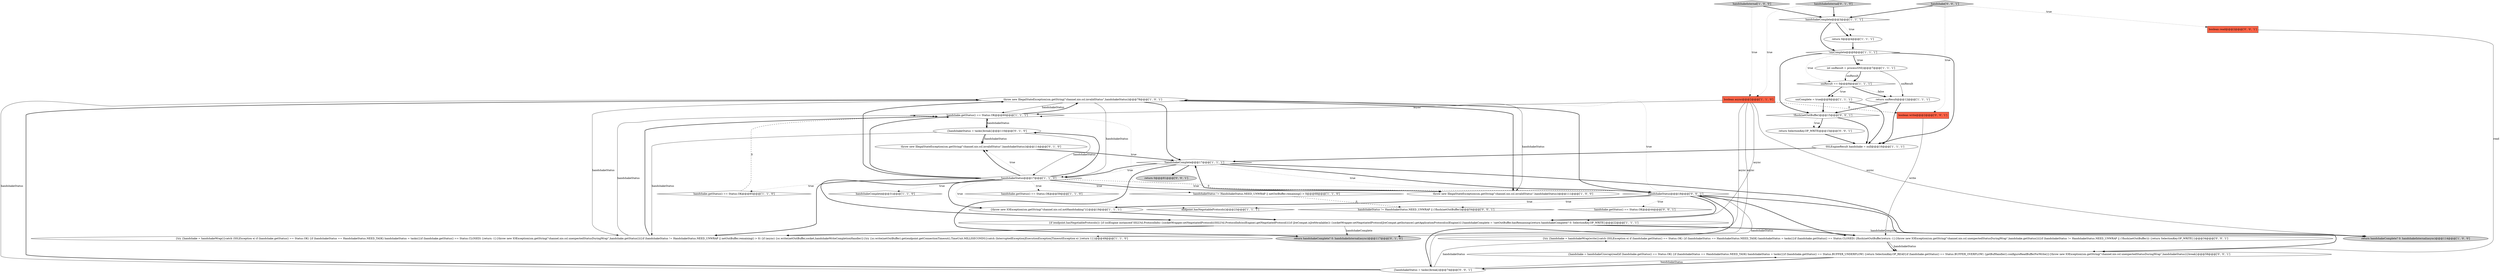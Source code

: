 digraph {
17 [style = filled, label = "throw new IllegalStateException(sm.getString(\"channel.nio.ssl.invalidStatus\",handshakeStatus))@@@78@@@['1', '0', '1']", fillcolor = white, shape = ellipse image = "AAA0AAABBB1BBB"];
0 [style = filled, label = "handshake.getStatus() == Status.OK@@@60@@@['1', '1', '1']", fillcolor = white, shape = diamond image = "AAA0AAABBB1BBB"];
20 [style = filled, label = "throw new IllegalStateException(sm.getString(\"channel.nio.ssl.invalidStatus\",handshakeStatus))@@@111@@@['1', '0', '0']", fillcolor = white, shape = ellipse image = "AAA0AAABBB1BBB"];
30 [style = filled, label = "handshakeStatus@@@18@@@['0', '0', '1']", fillcolor = white, shape = diamond image = "AAA0AAABBB3BBB"];
27 [style = filled, label = "handshakeInternal['0', '1', '0']", fillcolor = lightgray, shape = diamond image = "AAA0AAABBB2BBB"];
21 [style = filled, label = "{try {handshake = handshakeWrap()}catch (SSLException e) if (handshake.getStatus() == Status.OK) {if (handshakeStatus == HandshakeStatus.NEED_TASK) handshakeStatus = tasks()}if (handshake.getStatus() == Status.CLOSED) {return -1}{throw new IOException(sm.getString(\"channel.nio.ssl.unexpectedStatusDuringWrap\",handshake.getStatus()))}if (handshakeStatus != HandshakeStatus.NEED_UNWRAP || netOutBuffer.remaining() > 0) {if (async) {sc.write(netOutBuffer,socket,handshakeWriteCompletionHandler)}{try {sc.write(netOutBuffer).get(endpoint.getConnectionTimeout(),TimeUnit.MILLISECONDS)}catch (InterruptedException|ExecutionException|TimeoutException e) }return 1}}@@@49@@@['1', '1', '0']", fillcolor = white, shape = ellipse image = "AAA0AAABBB1BBB"];
6 [style = filled, label = "endpoint.hasNegotiableProtocols()@@@23@@@['1', '1', '1']", fillcolor = white, shape = diamond image = "AAA0AAABBB1BBB"];
37 [style = filled, label = "{handshakeStatus = tasks()break}@@@74@@@['0', '0', '1']", fillcolor = white, shape = ellipse image = "AAA0AAABBB3BBB"];
24 [style = filled, label = "{handshakeStatus = tasks()break}@@@110@@@['0', '1', '0']", fillcolor = white, shape = ellipse image = "AAA0AAABBB2BBB"];
22 [style = filled, label = "handshake.getStatus() == Status.OK@@@59@@@['1', '1', '0']", fillcolor = white, shape = diamond image = "AAA0AAABBB1BBB"];
34 [style = filled, label = "boolean write@@@2@@@['0', '0', '1']", fillcolor = tomato, shape = box image = "AAA0AAABBB3BBB"];
36 [style = filled, label = "!flush(netOutBuffer)@@@15@@@['0', '0', '1']", fillcolor = white, shape = diamond image = "AAA0AAABBB3BBB"];
28 [style = filled, label = "boolean read@@@2@@@['0', '0', '1']", fillcolor = tomato, shape = box image = "AAA0AAABBB3BBB"];
15 [style = filled, label = "handshake.getStatus() == Status.OK@@@85@@@['1', '1', '0']", fillcolor = white, shape = diamond image = "AAA0AAABBB1BBB"];
4 [style = filled, label = "int sniResult = processSNI()@@@7@@@['1', '1', '1']", fillcolor = white, shape = ellipse image = "AAA0AAABBB1BBB"];
11 [style = filled, label = "handshakeComplete@@@3@@@['1', '1', '1']", fillcolor = white, shape = diamond image = "AAA0AAABBB1BBB"];
32 [style = filled, label = "handshake['0', '0', '1']", fillcolor = lightgray, shape = diamond image = "AAA0AAABBB3BBB"];
29 [style = filled, label = "handshakeStatus != HandshakeStatus.NEED_UNWRAP || (!flush(netOutBuffer))@@@54@@@['0', '0', '1']", fillcolor = white, shape = diamond image = "AAA0AAABBB3BBB"];
13 [style = filled, label = "return handshakeComplete? 0: handshakeInternal(async)@@@114@@@['1', '0', '0']", fillcolor = lightgray, shape = ellipse image = "AAA0AAABBB1BBB"];
39 [style = filled, label = "{try {handshake = handshakeWrap(write)}catch (SSLException e) if (handshake.getStatus() == Status.OK) {if (handshakeStatus == HandshakeStatus.NEED_TASK) handshakeStatus = tasks()}if (handshake.getStatus() == Status.CLOSED) {flush(netOutBuffer)return -1}{throw new IOException(sm.getString(\"channel.nio.ssl.unexpectedStatusDuringWrap\",handshake.getStatus()))}if (handshakeStatus != HandshakeStatus.NEED_UNWRAP || (!flush(netOutBuffer))) {return SelectionKey.OP_WRITE}}@@@34@@@['0', '0', '1']", fillcolor = white, shape = ellipse image = "AAA0AAABBB3BBB"];
12 [style = filled, label = "handshakeComplete@@@31@@@['1', '1', '0']", fillcolor = white, shape = diamond image = "AAA0AAABBB1BBB"];
3 [style = filled, label = "handshakeStatus@@@17@@@['1', '1', '0']", fillcolor = white, shape = diamond image = "AAA0AAABBB1BBB"];
18 [style = filled, label = "!sniComplete@@@6@@@['1', '1', '1']", fillcolor = white, shape = diamond image = "AAA0AAABBB1BBB"];
19 [style = filled, label = "handshakeInternal['1', '0', '0']", fillcolor = lightgray, shape = diamond image = "AAA0AAABBB1BBB"];
38 [style = filled, label = "return SelectionKey.OP_WRITE@@@15@@@['0', '0', '1']", fillcolor = white, shape = ellipse image = "AAA0AAABBB3BBB"];
33 [style = filled, label = "return 0@@@81@@@['0', '0', '1']", fillcolor = lightgray, shape = ellipse image = "AAA0AAABBB3BBB"];
26 [style = filled, label = "throw new IllegalStateException(sm.getString(\"channel.nio.ssl.invalidStatus\",handshakeStatus))@@@114@@@['0', '1', '0']", fillcolor = white, shape = ellipse image = "AAA0AAABBB2BBB"];
35 [style = filled, label = "handshake.getStatus() == Status.OK@@@44@@@['0', '0', '1']", fillcolor = white, shape = diamond image = "AAA0AAABBB3BBB"];
31 [style = filled, label = "{handshake = handshakeUnwrap(read)if (handshake.getStatus() == Status.OK) {if (handshakeStatus == HandshakeStatus.NEED_TASK) handshakeStatus = tasks()}if (handshake.getStatus() == Status.BUFFER_UNDERFLOW) {return SelectionKey.OP_READ}if (handshake.getStatus() == Status.BUFFER_OVERFLOW) {getBufHandler().configureReadBufferForWrite()}{throw new IOException(sm.getString(\"channel.nio.ssl.unexpectedStatusDuringWrap\",handshakeStatus))}break}@@@58@@@['0', '0', '1']", fillcolor = white, shape = ellipse image = "AAA0AAABBB3BBB"];
23 [style = filled, label = "!handshakeComplete@@@17@@@['1', '1', '1']", fillcolor = white, shape = diamond image = "AAA0AAABBB1BBB"];
16 [style = filled, label = "{if (endpoint.hasNegotiableProtocols()) {if (sslEngine instanceof SSLUtil.ProtocolInfo) {socketWrapper.setNegotiatedProtocol(((SSLUtil.ProtocolInfo)sslEngine).getNegotiatedProtocol())}if (JreCompat.isJre9Available()) {socketWrapper.setNegotiatedProtocol(JreCompat.getInstance().getApplicationProtocol(sslEngine))}}handshakeComplete = !netOutBuffer.hasRemaining()return handshakeComplete? 0: SelectionKey.OP_WRITE}@@@22@@@['1', '1', '1']", fillcolor = white, shape = ellipse image = "AAA0AAABBB1BBB"];
14 [style = filled, label = "sniResult == 0@@@8@@@['1', '1', '1']", fillcolor = white, shape = diamond image = "AAA0AAABBB1BBB"];
5 [style = filled, label = "SSLEngineResult handshake = null@@@16@@@['1', '1', '1']", fillcolor = white, shape = ellipse image = "AAA0AAABBB1BBB"];
7 [style = filled, label = "handshakeStatus != HandshakeStatus.NEED_UNWRAP || netOutBuffer.remaining() > 0@@@68@@@['1', '1', '0']", fillcolor = white, shape = diamond image = "AAA0AAABBB1BBB"];
8 [style = filled, label = "return 0@@@4@@@['1', '1', '1']", fillcolor = white, shape = ellipse image = "AAA0AAABBB1BBB"];
2 [style = filled, label = "{throw new IOException(sm.getString(\"channel.nio.ssl.notHandshaking\"))}@@@19@@@['1', '1', '1']", fillcolor = white, shape = ellipse image = "AAA0AAABBB1BBB"];
25 [style = filled, label = "return handshakeComplete? 0: handshakeInternal(async)@@@117@@@['0', '1', '0']", fillcolor = lightgray, shape = ellipse image = "AAA0AAABBB2BBB"];
9 [style = filled, label = "sniComplete = true@@@9@@@['1', '1', '1']", fillcolor = white, shape = ellipse image = "AAA0AAABBB1BBB"];
10 [style = filled, label = "boolean async@@@2@@@['1', '1', '0']", fillcolor = tomato, shape = box image = "AAA0AAABBB1BBB"];
1 [style = filled, label = "return sniResult@@@12@@@['1', '1', '1']", fillcolor = white, shape = ellipse image = "AAA0AAABBB1BBB"];
23->30 [style = bold, label=""];
3->12 [style = dotted, label="true"];
20->23 [style = bold, label=""];
3->24 [style = bold, label=""];
17->21 [style = solid, label="handshakeStatus"];
18->14 [style = dotted, label="true"];
9->36 [style = bold, label=""];
15->0 [style = dashed, label="0"];
3->17 [style = bold, label=""];
37->17 [style = bold, label=""];
10->34 [style = dashed, label="0"];
28->31 [style = solid, label="read"];
3->6 [style = dotted, label="true"];
17->23 [style = bold, label=""];
26->23 [style = bold, label=""];
1->36 [style = bold, label=""];
36->38 [style = bold, label=""];
23->3 [style = dotted, label="true"];
1->5 [style = bold, label=""];
36->38 [style = dotted, label="true"];
39->31 [style = bold, label=""];
3->26 [style = dotted, label="true"];
16->39 [style = bold, label=""];
31->37 [style = bold, label=""];
14->1 [style = dotted, label="false"];
30->17 [style = dotted, label="true"];
38->5 [style = bold, label=""];
3->20 [style = dotted, label="true"];
23->33 [style = bold, label=""];
37->31 [style = solid, label="handshakeStatus"];
17->3 [style = solid, label="handshakeStatus"];
10->25 [style = solid, label="async"];
19->10 [style = dotted, label="true"];
30->29 [style = dotted, label="true"];
11->18 [style = bold, label=""];
32->11 [style = bold, label=""];
17->0 [style = solid, label="handshakeStatus"];
30->16 [style = bold, label=""];
30->31 [style = bold, label=""];
10->16 [style = solid, label="async"];
8->18 [style = bold, label=""];
24->26 [style = solid, label="handshakeStatus"];
19->11 [style = bold, label=""];
24->0 [style = solid, label="handshakeStatus"];
32->34 [style = dotted, label="true"];
21->0 [style = solid, label="handshakeStatus"];
0->17 [style = bold, label=""];
16->25 [style = solid, label="handshakeComplete"];
2->16 [style = bold, label=""];
10->13 [style = solid, label="async"];
3->7 [style = dotted, label="true"];
30->17 [style = bold, label=""];
24->26 [style = bold, label=""];
37->17 [style = solid, label="handshakeStatus"];
27->10 [style = dotted, label="true"];
37->30 [style = solid, label="handshakeStatus"];
4->1 [style = solid, label="sniResult"];
3->22 [style = dotted, label="true"];
23->25 [style = bold, label=""];
3->15 [style = dotted, label="true"];
3->2 [style = bold, label=""];
3->21 [style = bold, label=""];
3->30 [style = dashed, label="0"];
14->9 [style = bold, label=""];
17->20 [style = bold, label=""];
27->11 [style = bold, label=""];
24->3 [style = solid, label="handshakeStatus"];
0->24 [style = bold, label=""];
34->39 [style = solid, label="write"];
32->28 [style = dotted, label="true"];
23->13 [style = bold, label=""];
18->4 [style = dotted, label="true"];
11->8 [style = bold, label=""];
30->6 [style = dotted, label="true"];
30->0 [style = dotted, label="true"];
3->16 [style = bold, label=""];
21->0 [style = bold, label=""];
9->5 [style = bold, label=""];
23->30 [style = dotted, label="true"];
16->13 [style = solid, label="handshakeComplete"];
14->9 [style = dotted, label="true"];
30->39 [style = bold, label=""];
23->3 [style = bold, label=""];
4->14 [style = solid, label="sniResult"];
7->29 [style = dashed, label="0"];
39->31 [style = solid, label="handshakeStatus"];
30->37 [style = bold, label=""];
3->26 [style = bold, label=""];
18->5 [style = bold, label=""];
30->2 [style = bold, label=""];
36->5 [style = bold, label=""];
30->35 [style = dotted, label="true"];
3->20 [style = bold, label=""];
10->0 [style = solid, label="async"];
14->1 [style = bold, label=""];
11->8 [style = dotted, label="true"];
16->21 [style = bold, label=""];
5->23 [style = bold, label=""];
3->0 [style = bold, label=""];
17->20 [style = solid, label="handshakeStatus"];
4->14 [style = bold, label=""];
10->21 [style = solid, label="async"];
24->21 [style = solid, label="handshakeStatus"];
18->36 [style = bold, label=""];
37->39 [style = solid, label="handshakeStatus"];
18->4 [style = bold, label=""];
}
